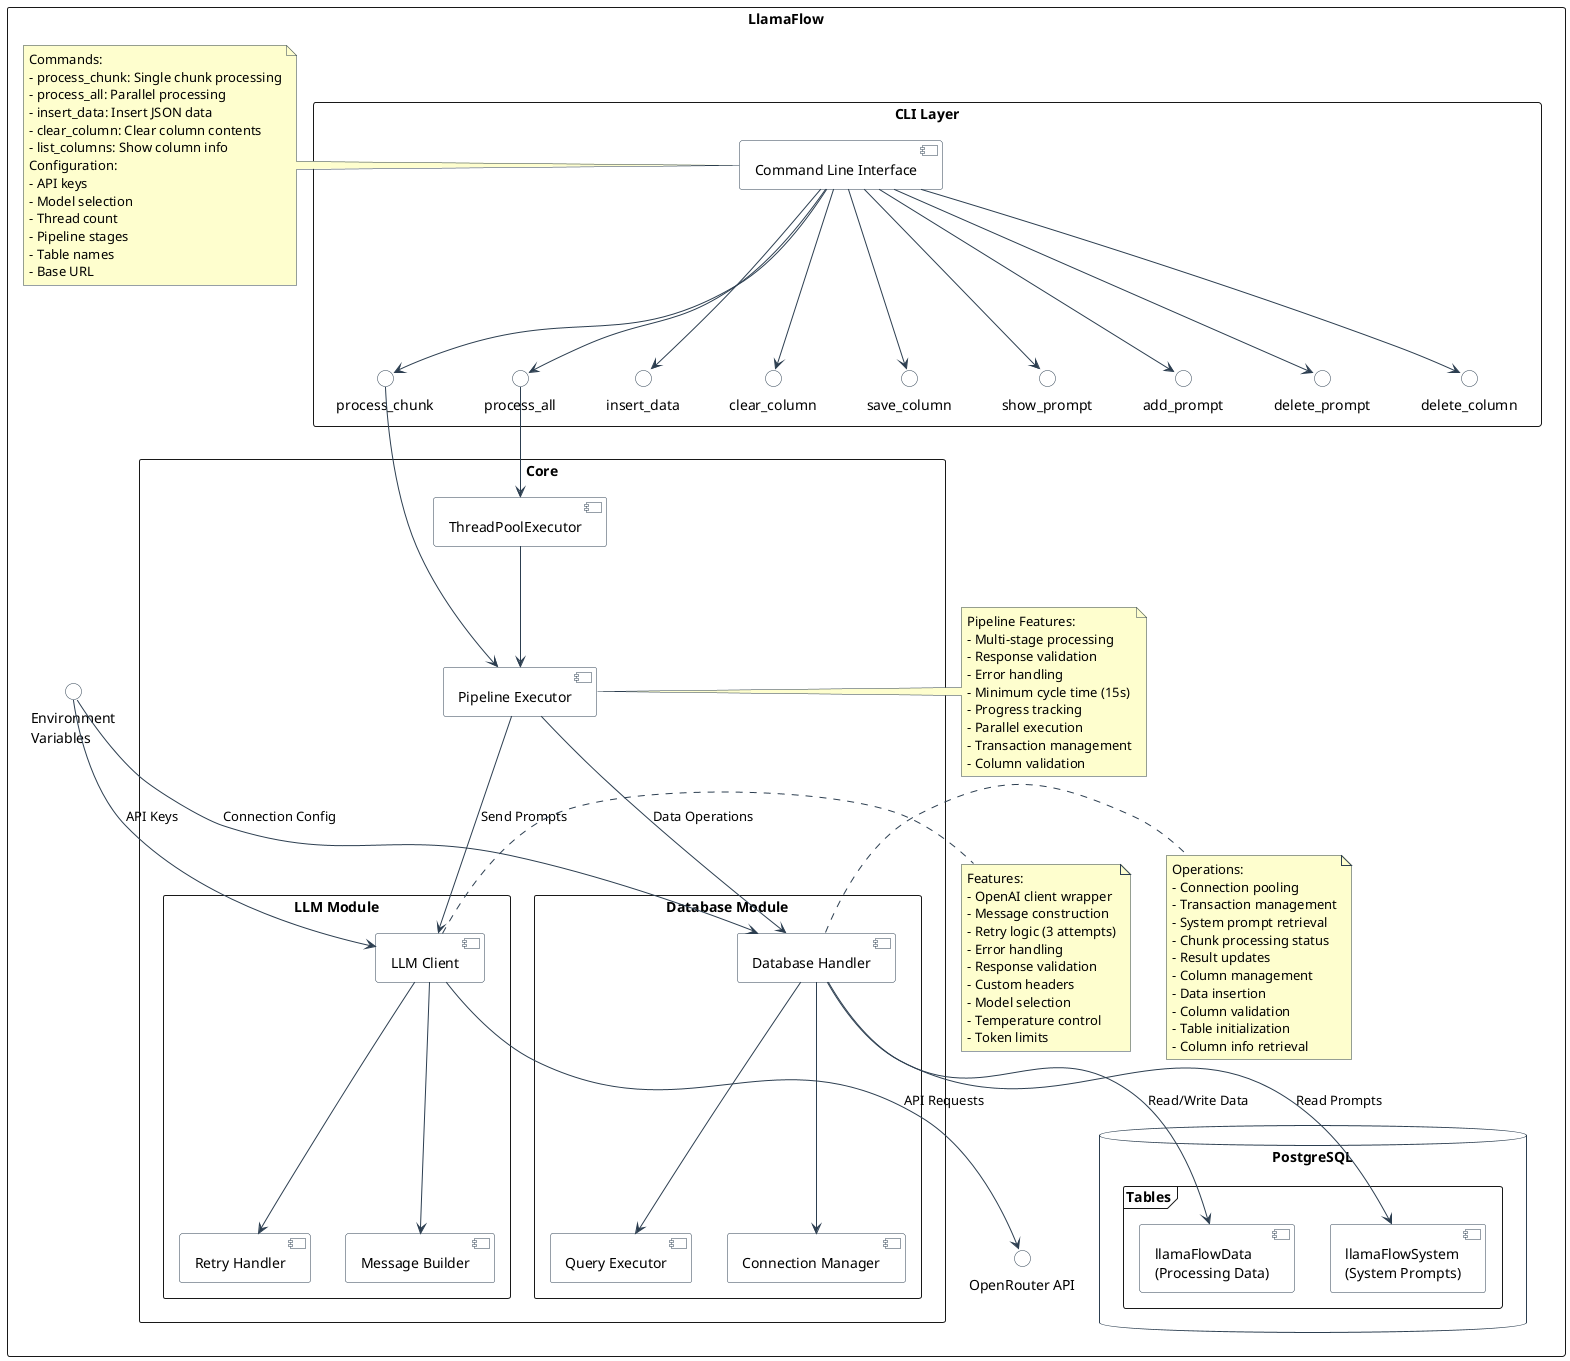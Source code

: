 @startuml LlamaFlow Architecture

' Java styling
skinparam defaultFontName SansSerif
skinparam backgroundColor white
skinparam handwritten false
skinparam shadowing false
skinparam stereotypeCBackgroundColor white
skinparam packageStyle rectangle

' Java-specific styling
skinparam class {
    BackgroundColor white
    ArrowColor #2C3E50
    BorderColor #2C3E50
}

skinparam component {
    BackgroundColor white
    BorderColor #2C3E50
    ArrowColor #2C3E50
}

skinparam interface {
    BackgroundColor white
    BorderColor #2C3E50
}

skinparam note {
    BackgroundColor #FEFECE
    BorderColor #2C3E50
}

skinparam database {
    BackgroundColor white
    BorderColor #2C3E50
}

package "LlamaFlow" {
    package "CLI Layer" {
        [Command Line Interface] as CLI
        interface "process_chunk" as PC
        interface "process_all" as PA
        interface "insert_data" as ID
        interface "clear_column" as CC
        interface "save_column" as SC
        interface "show_prompt" as SP
        interface "add_prompt" as AP
        interface "delete_prompt" as DP
        interface "delete_column" as DC
        CLI --> PC
        CLI --> PA
        CLI --> ID
        CLI --> CC
        CLI --> SC
        CLI --> SP
        CLI --> AP
        CLI --> DP
        CLI --> DC
    }

    package "Core" {
        [Pipeline Executor] as Executor
        [ThreadPoolExecutor] as TPE
        
        package "LLM Module" {
            [LLM Client] as LLM
            [Message Builder] as MB
            [Retry Handler] as RH
            LLM --> MB
            LLM --> RH
        }
        
        package "Database Module" {
            [Database Handler] as DB
            [Connection Manager] as CM
            [Query Executor] as QE
            DB --> CM
            DB --> QE
        }
    }

    database "PostgreSQL" {
        frame "Tables" {
            [llamaFlowSystem\n(System Prompts)] as SysTable
            [llamaFlowData\n(Processing Data)] as DataTable
        }
    }

    interface "OpenRouter API" as LLMAPI
    interface "Environment\nVariables" as ENV

    ' Main Flow
    PC --> Executor
    PA --> TPE
    TPE --> Executor
    Executor --> LLM : "Send Prompts"
    Executor --> DB : "Data Operations"
    
    ' Database Connections
    DB --> SysTable : "Read Prompts"
    DB --> DataTable : "Read/Write Data"
    ENV --> DB : "Connection Config"
    
    ' LLM Connections
    LLM --> LLMAPI : "API Requests"
    ENV --> LLM : "API Keys"

    note right of CLI
        Commands:
        - process_chunk: Single chunk processing
        - process_all: Parallel processing
        - insert_data: Insert JSON data
        - clear_column: Clear column contents
        - list_columns: Show column info
        Configuration:
        - API keys
        - Model selection
        - Thread count
        - Pipeline stages
        - Table names
        - Base URL
    end note

    note right of Executor
        Pipeline Features:
        - Multi-stage processing
        - Response validation
        - Error handling
        - Minimum cycle time (15s)
        - Progress tracking
        - Parallel execution
        - Transaction management
        - Column validation
    end note

    note right of LLM
        Features:
        - OpenAI client wrapper
        - Message construction
        - Retry logic (3 attempts)
        - Error handling
        - Response validation
        - Custom headers
        - Model selection
        - Temperature control
        - Token limits
    end note

    note right of DB
        Operations:
        - Connection pooling
        - Transaction management
        - System prompt retrieval
        - Chunk processing status
        - Result updates
        - Column management
        - Data insertion
        - Column validation
        - Table initialization
        - Column info retrieval
    end note
}

@enduml
